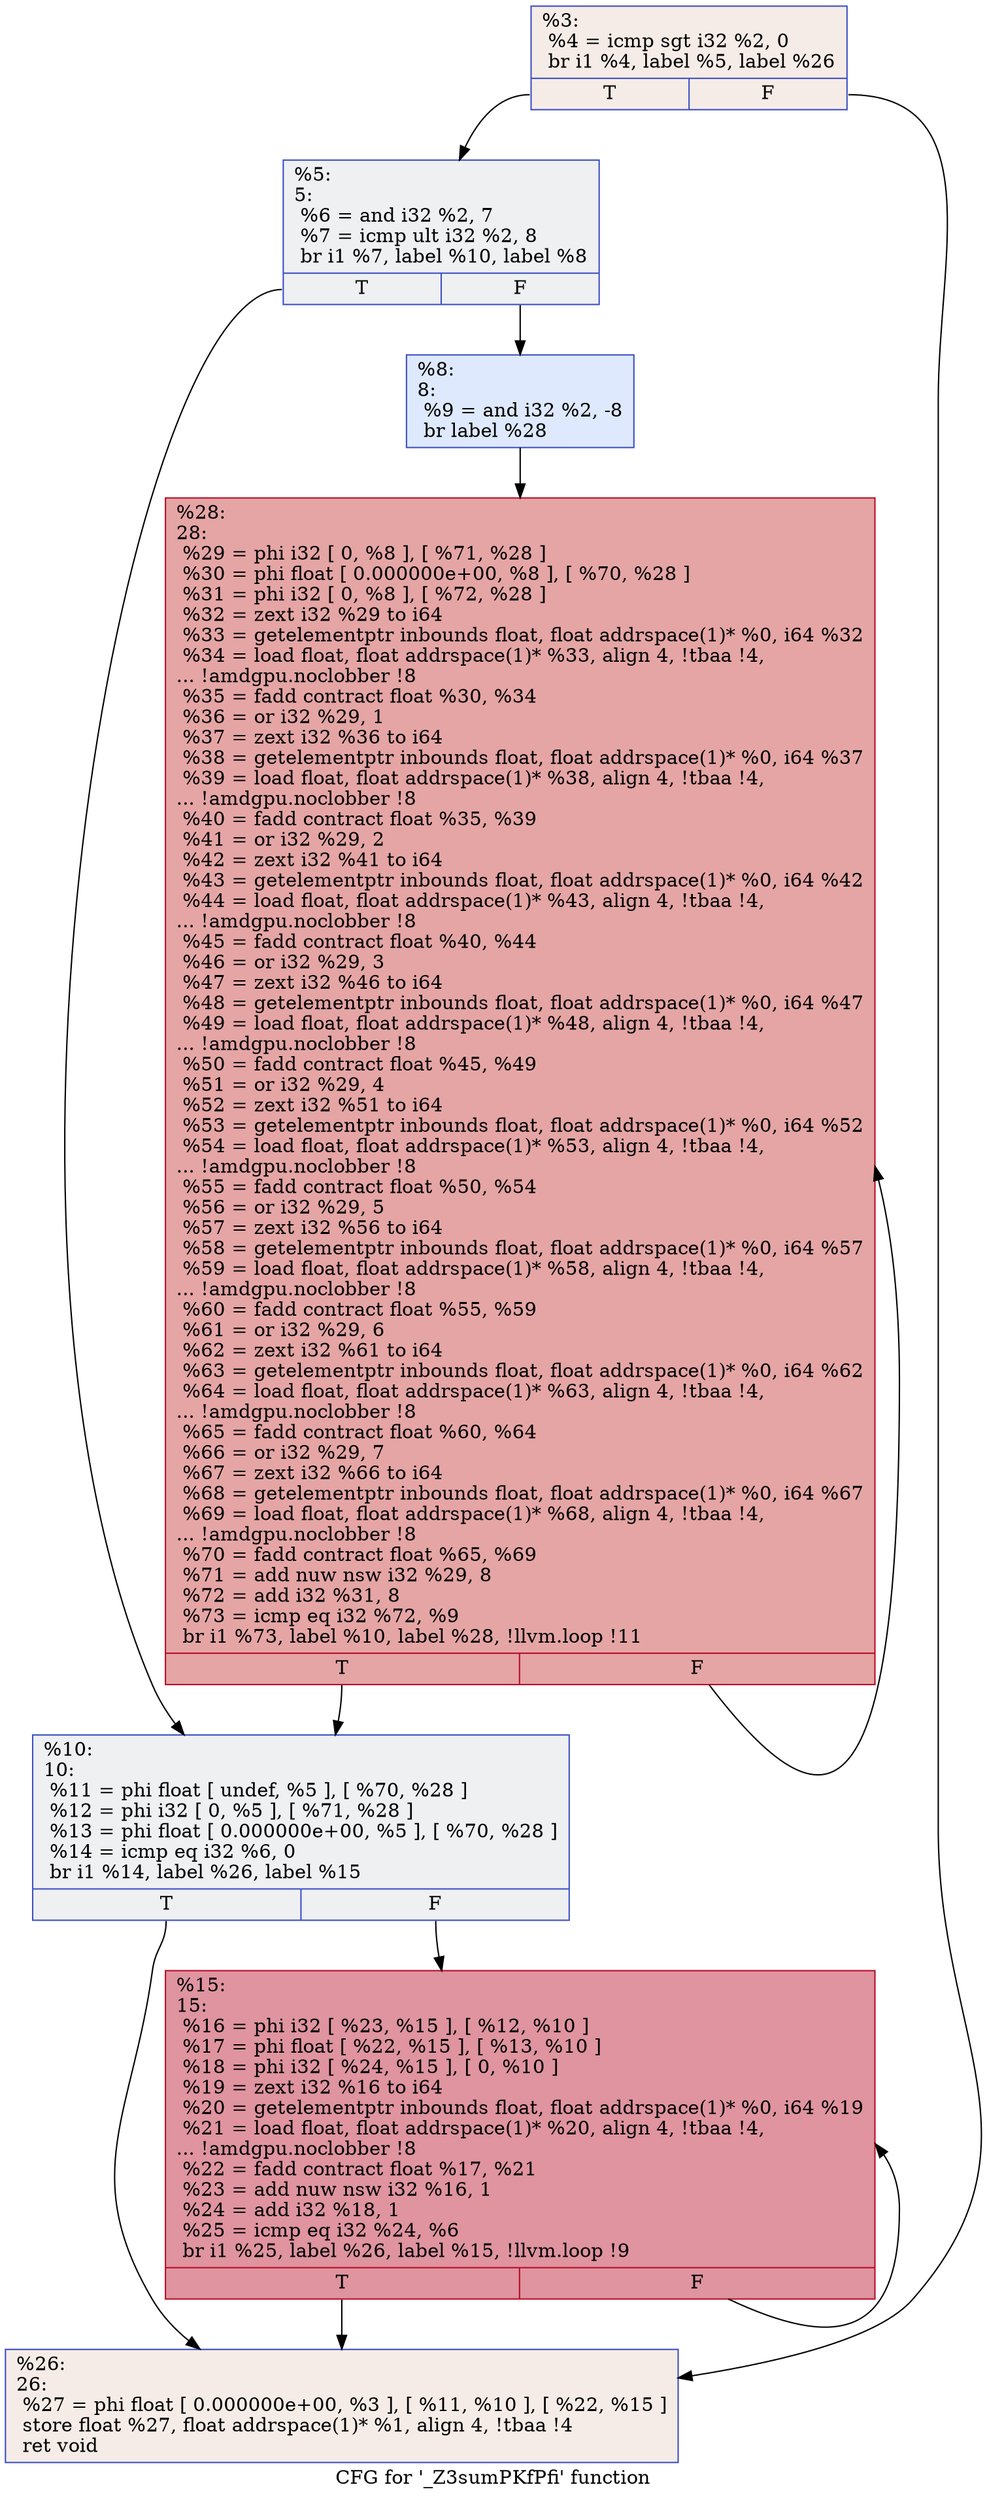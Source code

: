 digraph "CFG for '_Z3sumPKfPfi' function" {
	label="CFG for '_Z3sumPKfPfi' function";

	Node0x55bd7d0 [shape=record,color="#3d50c3ff", style=filled, fillcolor="#ead5c970",label="{%3:\l  %4 = icmp sgt i32 %2, 0\l  br i1 %4, label %5, label %26\l|{<s0>T|<s1>F}}"];
	Node0x55bd7d0:s0 -> Node0x55bdf10;
	Node0x55bd7d0:s1 -> Node0x55bdfa0;
	Node0x55bdf10 [shape=record,color="#3d50c3ff", style=filled, fillcolor="#d9dce170",label="{%5:\l5:                                                \l  %6 = and i32 %2, 7\l  %7 = icmp ult i32 %2, 8\l  br i1 %7, label %10, label %8\l|{<s0>T|<s1>F}}"];
	Node0x55bdf10:s0 -> Node0x55be230;
	Node0x55bdf10:s1 -> Node0x55be280;
	Node0x55be280 [shape=record,color="#3d50c3ff", style=filled, fillcolor="#b5cdfa70",label="{%8:\l8:                                                \l  %9 = and i32 %2, -8\l  br label %28\l}"];
	Node0x55be280 -> Node0x55bdec0;
	Node0x55be230 [shape=record,color="#3d50c3ff", style=filled, fillcolor="#d9dce170",label="{%10:\l10:                                               \l  %11 = phi float [ undef, %5 ], [ %70, %28 ]\l  %12 = phi i32 [ 0, %5 ], [ %71, %28 ]\l  %13 = phi float [ 0.000000e+00, %5 ], [ %70, %28 ]\l  %14 = icmp eq i32 %6, 0\l  br i1 %14, label %26, label %15\l|{<s0>T|<s1>F}}"];
	Node0x55be230:s0 -> Node0x55bdfa0;
	Node0x55be230:s1 -> Node0x55bf730;
	Node0x55bf730 [shape=record,color="#b70d28ff", style=filled, fillcolor="#b70d2870",label="{%15:\l15:                                               \l  %16 = phi i32 [ %23, %15 ], [ %12, %10 ]\l  %17 = phi float [ %22, %15 ], [ %13, %10 ]\l  %18 = phi i32 [ %24, %15 ], [ 0, %10 ]\l  %19 = zext i32 %16 to i64\l  %20 = getelementptr inbounds float, float addrspace(1)* %0, i64 %19\l  %21 = load float, float addrspace(1)* %20, align 4, !tbaa !4,\l... !amdgpu.noclobber !8\l  %22 = fadd contract float %17, %21\l  %23 = add nuw nsw i32 %16, 1\l  %24 = add i32 %18, 1\l  %25 = icmp eq i32 %24, %6\l  br i1 %25, label %26, label %15, !llvm.loop !9\l|{<s0>T|<s1>F}}"];
	Node0x55bf730:s0 -> Node0x55bdfa0;
	Node0x55bf730:s1 -> Node0x55bf730;
	Node0x55bdfa0 [shape=record,color="#3d50c3ff", style=filled, fillcolor="#ead5c970",label="{%26:\l26:                                               \l  %27 = phi float [ 0.000000e+00, %3 ], [ %11, %10 ], [ %22, %15 ]\l  store float %27, float addrspace(1)* %1, align 4, !tbaa !4\l  ret void\l}"];
	Node0x55bdec0 [shape=record,color="#b70d28ff", style=filled, fillcolor="#c5333470",label="{%28:\l28:                                               \l  %29 = phi i32 [ 0, %8 ], [ %71, %28 ]\l  %30 = phi float [ 0.000000e+00, %8 ], [ %70, %28 ]\l  %31 = phi i32 [ 0, %8 ], [ %72, %28 ]\l  %32 = zext i32 %29 to i64\l  %33 = getelementptr inbounds float, float addrspace(1)* %0, i64 %32\l  %34 = load float, float addrspace(1)* %33, align 4, !tbaa !4,\l... !amdgpu.noclobber !8\l  %35 = fadd contract float %30, %34\l  %36 = or i32 %29, 1\l  %37 = zext i32 %36 to i64\l  %38 = getelementptr inbounds float, float addrspace(1)* %0, i64 %37\l  %39 = load float, float addrspace(1)* %38, align 4, !tbaa !4,\l... !amdgpu.noclobber !8\l  %40 = fadd contract float %35, %39\l  %41 = or i32 %29, 2\l  %42 = zext i32 %41 to i64\l  %43 = getelementptr inbounds float, float addrspace(1)* %0, i64 %42\l  %44 = load float, float addrspace(1)* %43, align 4, !tbaa !4,\l... !amdgpu.noclobber !8\l  %45 = fadd contract float %40, %44\l  %46 = or i32 %29, 3\l  %47 = zext i32 %46 to i64\l  %48 = getelementptr inbounds float, float addrspace(1)* %0, i64 %47\l  %49 = load float, float addrspace(1)* %48, align 4, !tbaa !4,\l... !amdgpu.noclobber !8\l  %50 = fadd contract float %45, %49\l  %51 = or i32 %29, 4\l  %52 = zext i32 %51 to i64\l  %53 = getelementptr inbounds float, float addrspace(1)* %0, i64 %52\l  %54 = load float, float addrspace(1)* %53, align 4, !tbaa !4,\l... !amdgpu.noclobber !8\l  %55 = fadd contract float %50, %54\l  %56 = or i32 %29, 5\l  %57 = zext i32 %56 to i64\l  %58 = getelementptr inbounds float, float addrspace(1)* %0, i64 %57\l  %59 = load float, float addrspace(1)* %58, align 4, !tbaa !4,\l... !amdgpu.noclobber !8\l  %60 = fadd contract float %55, %59\l  %61 = or i32 %29, 6\l  %62 = zext i32 %61 to i64\l  %63 = getelementptr inbounds float, float addrspace(1)* %0, i64 %62\l  %64 = load float, float addrspace(1)* %63, align 4, !tbaa !4,\l... !amdgpu.noclobber !8\l  %65 = fadd contract float %60, %64\l  %66 = or i32 %29, 7\l  %67 = zext i32 %66 to i64\l  %68 = getelementptr inbounds float, float addrspace(1)* %0, i64 %67\l  %69 = load float, float addrspace(1)* %68, align 4, !tbaa !4,\l... !amdgpu.noclobber !8\l  %70 = fadd contract float %65, %69\l  %71 = add nuw nsw i32 %29, 8\l  %72 = add i32 %31, 8\l  %73 = icmp eq i32 %72, %9\l  br i1 %73, label %10, label %28, !llvm.loop !11\l|{<s0>T|<s1>F}}"];
	Node0x55bdec0:s0 -> Node0x55be230;
	Node0x55bdec0:s1 -> Node0x55bdec0;
}

